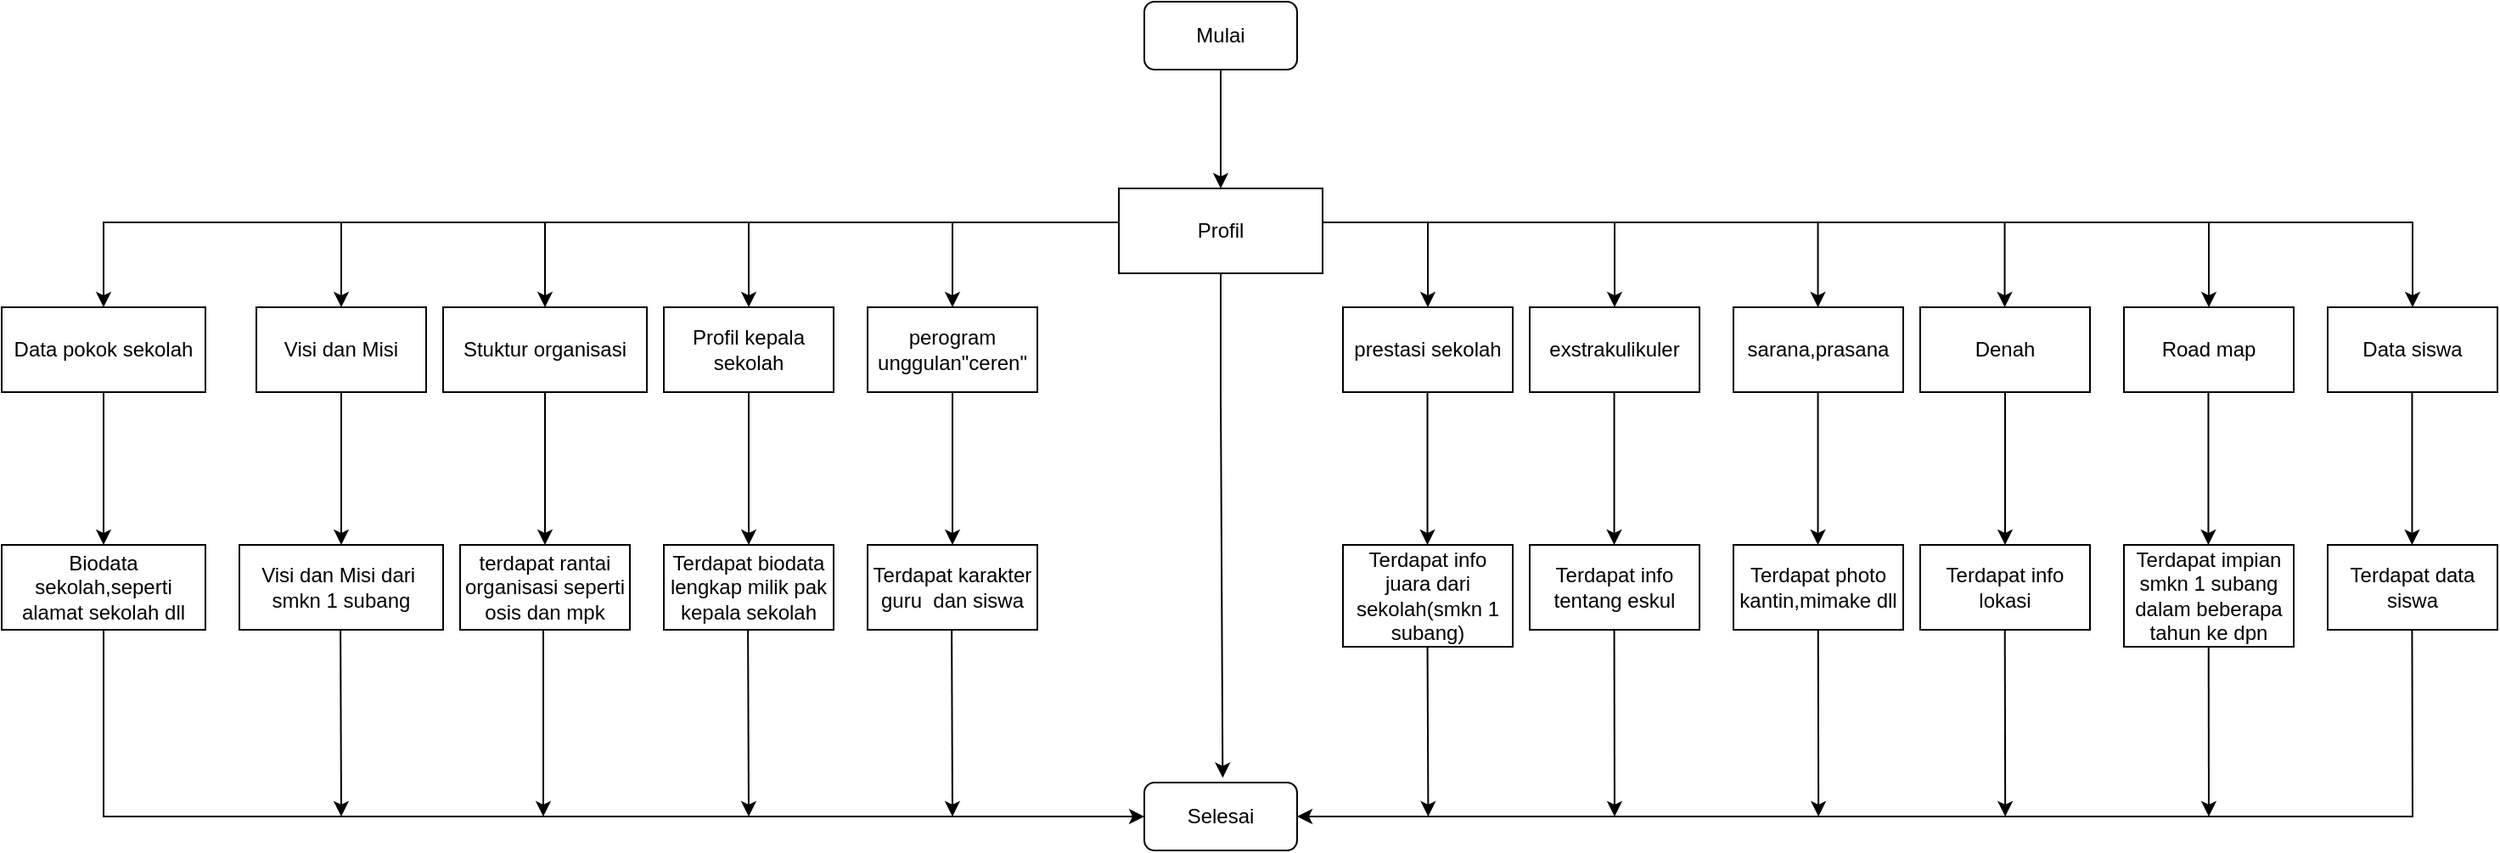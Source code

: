 <mxfile version="20.5.3" type="google"><diagram id="C5RBs43oDa-KdzZeNtuy" name="Page-1"><mxGraphModel grid="1" page="1" gridSize="10" guides="1" tooltips="1" connect="1" arrows="1" fold="1" pageScale="1" pageWidth="827" pageHeight="1169" math="0" shadow="0"><root><mxCell id="WIyWlLk6GJQsqaUBKTNV-0"/><mxCell id="WIyWlLk6GJQsqaUBKTNV-1" parent="WIyWlLk6GJQsqaUBKTNV-0"/><mxCell id="A2_Gz6KpiyEQgrbDYS3C-25" style="edgeStyle=orthogonalEdgeStyle;rounded=0;orthogonalLoop=1;jettySize=auto;html=1;exitX=1;exitY=0.5;exitDx=0;exitDy=0;" edge="1" parent="WIyWlLk6GJQsqaUBKTNV-1" source="A2_Gz6KpiyEQgrbDYS3C-6"><mxGeometry relative="1" as="geometry"><mxPoint x="1100" y="240" as="targetPoint"/><Array as="points"><mxPoint x="458" y="190"/><mxPoint x="1100" y="190"/></Array></mxGeometry></mxCell><mxCell id="A2_Gz6KpiyEQgrbDYS3C-56" value="" style="edgeStyle=none;rounded=0;orthogonalLoop=1;jettySize=auto;html=1;entryX=0.513;entryY=-0.07;entryDx=0;entryDy=0;entryPerimeter=0;" edge="1" parent="WIyWlLk6GJQsqaUBKTNV-1" source="A2_Gz6KpiyEQgrbDYS3C-6" target="A2_Gz6KpiyEQgrbDYS3C-23"><mxGeometry relative="1" as="geometry"><mxPoint x="400" y="430" as="targetPoint"/><Array as="points"><mxPoint x="398" y="290"/></Array></mxGeometry></mxCell><mxCell id="A2_Gz6KpiyEQgrbDYS3C-6" value="Profil" style="rounded=0;whiteSpace=wrap;html=1;" vertex="1" parent="WIyWlLk6GJQsqaUBKTNV-1"><mxGeometry x="338" y="170" width="120" height="50" as="geometry"/></mxCell><mxCell id="A2_Gz6KpiyEQgrbDYS3C-7" value="" style="edgeStyle=orthogonalEdgeStyle;rounded=0;orthogonalLoop=1;jettySize=auto;html=1;" edge="1" parent="WIyWlLk6GJQsqaUBKTNV-1" source="WIyWlLk6GJQsqaUBKTNV-3" target="A2_Gz6KpiyEQgrbDYS3C-6"><mxGeometry relative="1" as="geometry"/></mxCell><mxCell id="WIyWlLk6GJQsqaUBKTNV-3" value="Mulai" style="rounded=1;whiteSpace=wrap;html=1;fontSize=12;glass=0;strokeWidth=1;shadow=0;" vertex="1" parent="WIyWlLk6GJQsqaUBKTNV-1"><mxGeometry x="353" y="60" width="90" height="40" as="geometry"/></mxCell><mxCell id="A2_Gz6KpiyEQgrbDYS3C-9" value="" style="edgeStyle=orthogonalEdgeStyle;rounded=0;orthogonalLoop=1;jettySize=auto;html=1;" edge="1" parent="WIyWlLk6GJQsqaUBKTNV-1" source="A2_Gz6KpiyEQgrbDYS3C-6"><mxGeometry relative="1" as="geometry"><mxPoint x="-260" y="240" as="targetPoint"/><Array as="points"><mxPoint x="-260" y="190"/></Array></mxGeometry></mxCell><mxCell id="A2_Gz6KpiyEQgrbDYS3C-13" value="" style="edgeStyle=orthogonalEdgeStyle;rounded=0;orthogonalLoop=1;jettySize=auto;html=1;" edge="1" parent="WIyWlLk6GJQsqaUBKTNV-1" source="A2_Gz6KpiyEQgrbDYS3C-11" target="A2_Gz6KpiyEQgrbDYS3C-12"><mxGeometry relative="1" as="geometry"/></mxCell><mxCell id="A2_Gz6KpiyEQgrbDYS3C-11" value="Data pokok sekolah" style="rounded=0;whiteSpace=wrap;html=1;" vertex="1" parent="WIyWlLk6GJQsqaUBKTNV-1"><mxGeometry x="-320" y="240" width="120" height="50" as="geometry"/></mxCell><mxCell id="A2_Gz6KpiyEQgrbDYS3C-12" value="Biodata sekolah,seperti alamat sekolah dll" style="rounded=0;whiteSpace=wrap;html=1;" vertex="1" parent="WIyWlLk6GJQsqaUBKTNV-1"><mxGeometry x="-320" y="380" width="120" height="50" as="geometry"/></mxCell><mxCell id="A2_Gz6KpiyEQgrbDYS3C-23" value="Selesai" style="rounded=1;whiteSpace=wrap;html=1;fontSize=12;glass=0;strokeWidth=1;shadow=0;" vertex="1" parent="WIyWlLk6GJQsqaUBKTNV-1"><mxGeometry x="353" y="520" width="90" height="40" as="geometry"/></mxCell><mxCell id="A2_Gz6KpiyEQgrbDYS3C-47" value="" style="edgeStyle=none;rounded=0;orthogonalLoop=1;jettySize=auto;html=1;" edge="1" parent="WIyWlLk6GJQsqaUBKTNV-1" source="A2_Gz6KpiyEQgrbDYS3C-32" target="A2_Gz6KpiyEQgrbDYS3C-46"><mxGeometry relative="1" as="geometry"/></mxCell><mxCell id="A2_Gz6KpiyEQgrbDYS3C-32" value="Stuktur organisasi" style="rounded=0;whiteSpace=wrap;html=1;" vertex="1" parent="WIyWlLk6GJQsqaUBKTNV-1"><mxGeometry x="-60" y="240" width="120" height="50" as="geometry"/></mxCell><mxCell id="A2_Gz6KpiyEQgrbDYS3C-40" value="" style="endArrow=classic;html=1;rounded=0;entryX=0.5;entryY=0;entryDx=0;entryDy=0;" edge="1" parent="WIyWlLk6GJQsqaUBKTNV-1" target="A2_Gz6KpiyEQgrbDYS3C-42"><mxGeometry width="50" height="50" relative="1" as="geometry"><mxPoint x="-120" y="190" as="sourcePoint"/><mxPoint y="230" as="targetPoint"/><Array as="points"><mxPoint x="-120" y="210"/><mxPoint x="-120" y="220"/></Array></mxGeometry></mxCell><mxCell id="A2_Gz6KpiyEQgrbDYS3C-41" value="" style="endArrow=classic;html=1;rounded=0;" edge="1" parent="WIyWlLk6GJQsqaUBKTNV-1"><mxGeometry width="50" height="50" relative="1" as="geometry"><mxPoint y="190" as="sourcePoint"/><mxPoint y="240" as="targetPoint"/><Array as="points"><mxPoint y="220"/></Array></mxGeometry></mxCell><mxCell id="A2_Gz6KpiyEQgrbDYS3C-45" value="" style="edgeStyle=none;rounded=0;orthogonalLoop=1;jettySize=auto;html=1;" edge="1" parent="WIyWlLk6GJQsqaUBKTNV-1" source="A2_Gz6KpiyEQgrbDYS3C-42" target="A2_Gz6KpiyEQgrbDYS3C-44"><mxGeometry relative="1" as="geometry"/></mxCell><mxCell id="A2_Gz6KpiyEQgrbDYS3C-42" value="Visi dan Misi" style="rounded=0;whiteSpace=wrap;html=1;" vertex="1" parent="WIyWlLk6GJQsqaUBKTNV-1"><mxGeometry x="-170" y="240" width="100" height="50" as="geometry"/></mxCell><mxCell id="A2_Gz6KpiyEQgrbDYS3C-43" value="" style="endArrow=classic;html=1;rounded=0;" edge="1" parent="WIyWlLk6GJQsqaUBKTNV-1"><mxGeometry width="50" height="50" relative="1" as="geometry"><mxPoint x="120" y="190" as="sourcePoint"/><mxPoint x="120" y="240" as="targetPoint"/><Array as="points"><mxPoint x="120" y="220"/></Array></mxGeometry></mxCell><mxCell id="A2_Gz6KpiyEQgrbDYS3C-44" value="Visi dan Misi dari&amp;nbsp; smkn 1 subang" style="rounded=0;whiteSpace=wrap;html=1;" vertex="1" parent="WIyWlLk6GJQsqaUBKTNV-1"><mxGeometry x="-180" y="380" width="120" height="50" as="geometry"/></mxCell><mxCell id="A2_Gz6KpiyEQgrbDYS3C-46" value="terdapat rantai organisasi seperti osis dan mpk" style="rounded=0;whiteSpace=wrap;html=1;" vertex="1" parent="WIyWlLk6GJQsqaUBKTNV-1"><mxGeometry x="-50" y="380" width="100" height="50" as="geometry"/></mxCell><mxCell id="A2_Gz6KpiyEQgrbDYS3C-50" value="" style="edgeStyle=none;rounded=0;orthogonalLoop=1;jettySize=auto;html=1;" edge="1" parent="WIyWlLk6GJQsqaUBKTNV-1" source="A2_Gz6KpiyEQgrbDYS3C-48" target="A2_Gz6KpiyEQgrbDYS3C-49"><mxGeometry relative="1" as="geometry"/></mxCell><mxCell id="A2_Gz6KpiyEQgrbDYS3C-48" value="Profil kepala sekolah" style="rounded=0;whiteSpace=wrap;html=1;" vertex="1" parent="WIyWlLk6GJQsqaUBKTNV-1"><mxGeometry x="70" y="240" width="100" height="50" as="geometry"/></mxCell><mxCell id="A2_Gz6KpiyEQgrbDYS3C-49" value="Terdapat biodata lengkap milik pak kepala sekolah" style="whiteSpace=wrap;html=1;rounded=0;" vertex="1" parent="WIyWlLk6GJQsqaUBKTNV-1"><mxGeometry x="70" y="380" width="100" height="50" as="geometry"/></mxCell><mxCell id="A2_Gz6KpiyEQgrbDYS3C-51" value="" style="endArrow=classic;html=1;rounded=0;" edge="1" parent="WIyWlLk6GJQsqaUBKTNV-1"><mxGeometry width="50" height="50" relative="1" as="geometry"><mxPoint x="240" y="190" as="sourcePoint"/><mxPoint x="240" y="240" as="targetPoint"/><Array as="points"><mxPoint x="240" y="220"/></Array></mxGeometry></mxCell><mxCell id="A2_Gz6KpiyEQgrbDYS3C-54" value="" style="edgeStyle=none;rounded=0;orthogonalLoop=1;jettySize=auto;html=1;" edge="1" parent="WIyWlLk6GJQsqaUBKTNV-1" source="A2_Gz6KpiyEQgrbDYS3C-52" target="A2_Gz6KpiyEQgrbDYS3C-53"><mxGeometry relative="1" as="geometry"/></mxCell><mxCell id="A2_Gz6KpiyEQgrbDYS3C-52" value="perogram unggulan&quot;ceren&quot;" style="rounded=0;whiteSpace=wrap;html=1;" vertex="1" parent="WIyWlLk6GJQsqaUBKTNV-1"><mxGeometry x="190" y="240" width="100" height="50" as="geometry"/></mxCell><mxCell id="A2_Gz6KpiyEQgrbDYS3C-53" value="Terdapat karakter guru&amp;nbsp; dan siswa" style="rounded=0;whiteSpace=wrap;html=1;" vertex="1" parent="WIyWlLk6GJQsqaUBKTNV-1"><mxGeometry x="190" y="380" width="100" height="50" as="geometry"/></mxCell><mxCell id="A2_Gz6KpiyEQgrbDYS3C-57" value="Data siswa" style="rounded=0;whiteSpace=wrap;html=1;" vertex="1" parent="WIyWlLk6GJQsqaUBKTNV-1"><mxGeometry x="1050" y="240" width="100" height="50" as="geometry"/></mxCell><mxCell id="A2_Gz6KpiyEQgrbDYS3C-58" value="" style="endArrow=classic;html=1;rounded=0;" edge="1" parent="WIyWlLk6GJQsqaUBKTNV-1"><mxGeometry width="50" height="50" relative="1" as="geometry"><mxPoint x="980" y="190" as="sourcePoint"/><mxPoint x="980" y="240" as="targetPoint"/><Array as="points"><mxPoint x="980" y="220"/></Array></mxGeometry></mxCell><mxCell id="A2_Gz6KpiyEQgrbDYS3C-59" value="Road map" style="rounded=0;whiteSpace=wrap;html=1;" vertex="1" parent="WIyWlLk6GJQsqaUBKTNV-1"><mxGeometry x="930" y="240" width="100" height="50" as="geometry"/></mxCell><mxCell id="A2_Gz6KpiyEQgrbDYS3C-60" value="" style="endArrow=classic;html=1;rounded=0;" edge="1" parent="WIyWlLk6GJQsqaUBKTNV-1"><mxGeometry width="50" height="50" relative="1" as="geometry"><mxPoint x="749.77" y="190" as="sourcePoint"/><mxPoint x="749.77" y="240" as="targetPoint"/><Array as="points"><mxPoint x="749.77" y="220"/></Array></mxGeometry></mxCell><mxCell id="A2_Gz6KpiyEQgrbDYS3C-62" value="" style="edgeStyle=none;rounded=0;orthogonalLoop=1;jettySize=auto;html=1;" edge="1" parent="WIyWlLk6GJQsqaUBKTNV-1"><mxGeometry relative="1" as="geometry"><mxPoint x="1099.73" y="290" as="sourcePoint"/><mxPoint x="1099.73" y="380" as="targetPoint"/></mxGeometry></mxCell><mxCell id="A2_Gz6KpiyEQgrbDYS3C-63" value="" style="edgeStyle=none;rounded=0;orthogonalLoop=1;jettySize=auto;html=1;" edge="1" parent="WIyWlLk6GJQsqaUBKTNV-1"><mxGeometry relative="1" as="geometry"><mxPoint x="979.73" y="290" as="sourcePoint"/><mxPoint x="979.73" y="380" as="targetPoint"/></mxGeometry></mxCell><mxCell id="A2_Gz6KpiyEQgrbDYS3C-64" value="Terdapat data siswa" style="rounded=0;whiteSpace=wrap;html=1;" vertex="1" parent="WIyWlLk6GJQsqaUBKTNV-1"><mxGeometry x="1050" y="380" width="100" height="50" as="geometry"/></mxCell><mxCell id="A2_Gz6KpiyEQgrbDYS3C-65" value="Terdapat impian smkn 1 subang dalam beberapa tahun ke dpn" style="rounded=0;whiteSpace=wrap;html=1;" vertex="1" parent="WIyWlLk6GJQsqaUBKTNV-1"><mxGeometry x="930" y="380" width="100" height="60" as="geometry"/></mxCell><mxCell id="A2_Gz6KpiyEQgrbDYS3C-68" value="" style="edgeStyle=none;rounded=0;orthogonalLoop=1;jettySize=auto;html=1;" edge="1" parent="WIyWlLk6GJQsqaUBKTNV-1" source="A2_Gz6KpiyEQgrbDYS3C-66" target="A2_Gz6KpiyEQgrbDYS3C-67"><mxGeometry relative="1" as="geometry"/></mxCell><mxCell id="A2_Gz6KpiyEQgrbDYS3C-66" value="Denah" style="rounded=0;whiteSpace=wrap;html=1;" vertex="1" parent="WIyWlLk6GJQsqaUBKTNV-1"><mxGeometry x="810" y="240" width="100" height="50" as="geometry"/></mxCell><mxCell id="A2_Gz6KpiyEQgrbDYS3C-67" value="Terdapat info lokasi" style="rounded=0;whiteSpace=wrap;html=1;" vertex="1" parent="WIyWlLk6GJQsqaUBKTNV-1"><mxGeometry x="810" y="380" width="100" height="50" as="geometry"/></mxCell><mxCell id="A2_Gz6KpiyEQgrbDYS3C-70" value="" style="edgeStyle=orthogonalEdgeStyle;rounded=0;orthogonalLoop=1;jettySize=auto;html=1;" edge="1" parent="WIyWlLk6GJQsqaUBKTNV-1" target="A2_Gz6KpiyEQgrbDYS3C-23"><mxGeometry relative="1" as="geometry"><mxPoint x="-260" y="430" as="sourcePoint"/><mxPoint x="340.21" y="540" as="targetPoint"/><Array as="points"><mxPoint x="-260" y="470"/><mxPoint x="-260" y="470"/><mxPoint x="-260" y="540"/></Array></mxGeometry></mxCell><mxCell id="A2_Gz6KpiyEQgrbDYS3C-72" value="" style="edgeStyle=none;rounded=0;orthogonalLoop=1;jettySize=auto;html=1;" edge="1" parent="WIyWlLk6GJQsqaUBKTNV-1"><mxGeometry relative="1" as="geometry"><mxPoint x="-120.45" y="430" as="sourcePoint"/><mxPoint x="-120" y="540" as="targetPoint"/></mxGeometry></mxCell><mxCell id="A2_Gz6KpiyEQgrbDYS3C-74" value="" style="edgeStyle=none;rounded=0;orthogonalLoop=1;jettySize=auto;html=1;" edge="1" parent="WIyWlLk6GJQsqaUBKTNV-1"><mxGeometry relative="1" as="geometry"><mxPoint x="-1.0" y="430" as="sourcePoint"/><mxPoint x="-1" y="540" as="targetPoint"/></mxGeometry></mxCell><mxCell id="A2_Gz6KpiyEQgrbDYS3C-75" value="" style="edgeStyle=none;rounded=0;orthogonalLoop=1;jettySize=auto;html=1;" edge="1" parent="WIyWlLk6GJQsqaUBKTNV-1"><mxGeometry relative="1" as="geometry"><mxPoint x="119.55" y="430" as="sourcePoint"/><mxPoint x="120" y="540" as="targetPoint"/></mxGeometry></mxCell><mxCell id="A2_Gz6KpiyEQgrbDYS3C-76" value="" style="edgeStyle=none;rounded=0;orthogonalLoop=1;jettySize=auto;html=1;" edge="1" parent="WIyWlLk6GJQsqaUBKTNV-1"><mxGeometry relative="1" as="geometry"><mxPoint x="239.55" y="430" as="sourcePoint"/><mxPoint x="240" y="540" as="targetPoint"/></mxGeometry></mxCell><mxCell id="A2_Gz6KpiyEQgrbDYS3C-78" value="" style="endArrow=classic;html=1;rounded=0;" edge="1" parent="WIyWlLk6GJQsqaUBKTNV-1"><mxGeometry width="50" height="50" relative="1" as="geometry"><mxPoint x="859.77" y="190.0" as="sourcePoint"/><mxPoint x="859.77" y="240" as="targetPoint"/><Array as="points"><mxPoint x="859.77" y="220"/></Array></mxGeometry></mxCell><mxCell id="A2_Gz6KpiyEQgrbDYS3C-79" value="sarana,prasana" style="rounded=0;whiteSpace=wrap;html=1;" vertex="1" parent="WIyWlLk6GJQsqaUBKTNV-1"><mxGeometry x="700" y="240" width="100" height="50" as="geometry"/></mxCell><mxCell id="A2_Gz6KpiyEQgrbDYS3C-80" value="Terdapat photo kantin,mimake dll" style="rounded=0;whiteSpace=wrap;html=1;" vertex="1" parent="WIyWlLk6GJQsqaUBKTNV-1"><mxGeometry x="700" y="380" width="100" height="50" as="geometry"/></mxCell><mxCell id="A2_Gz6KpiyEQgrbDYS3C-81" value="" style="edgeStyle=none;rounded=0;orthogonalLoop=1;jettySize=auto;html=1;" edge="1" parent="WIyWlLk6GJQsqaUBKTNV-1"><mxGeometry relative="1" as="geometry"><mxPoint x="749.77" y="290" as="sourcePoint"/><mxPoint x="749.77" y="380" as="targetPoint"/></mxGeometry></mxCell><mxCell id="A2_Gz6KpiyEQgrbDYS3C-82" value="" style="endArrow=classic;html=1;rounded=0;" edge="1" parent="WIyWlLk6GJQsqaUBKTNV-1"><mxGeometry width="50" height="50" relative="1" as="geometry"><mxPoint x="630" y="190.0" as="sourcePoint"/><mxPoint x="630" y="240" as="targetPoint"/><Array as="points"><mxPoint x="630" y="220"/></Array></mxGeometry></mxCell><mxCell id="A2_Gz6KpiyEQgrbDYS3C-83" value="exstrakulikuler" style="rounded=0;whiteSpace=wrap;html=1;" vertex="1" parent="WIyWlLk6GJQsqaUBKTNV-1"><mxGeometry x="580" y="240" width="100" height="50" as="geometry"/></mxCell><mxCell id="A2_Gz6KpiyEQgrbDYS3C-84" value="Terdapat info tentang eskul" style="rounded=0;whiteSpace=wrap;html=1;" vertex="1" parent="WIyWlLk6GJQsqaUBKTNV-1"><mxGeometry x="580" y="380" width="100" height="50" as="geometry"/></mxCell><mxCell id="A2_Gz6KpiyEQgrbDYS3C-85" value="" style="edgeStyle=none;rounded=0;orthogonalLoop=1;jettySize=auto;html=1;" edge="1" parent="WIyWlLk6GJQsqaUBKTNV-1"><mxGeometry relative="1" as="geometry"><mxPoint x="629.77" y="290" as="sourcePoint"/><mxPoint x="629.77" y="380" as="targetPoint"/></mxGeometry></mxCell><mxCell id="A2_Gz6KpiyEQgrbDYS3C-86" value="prestasi sekolah" style="rounded=0;whiteSpace=wrap;html=1;" vertex="1" parent="WIyWlLk6GJQsqaUBKTNV-1"><mxGeometry x="470" y="240" width="100" height="50" as="geometry"/></mxCell><mxCell id="A2_Gz6KpiyEQgrbDYS3C-87" value="" style="endArrow=classic;html=1;rounded=0;" edge="1" parent="WIyWlLk6GJQsqaUBKTNV-1"><mxGeometry width="50" height="50" relative="1" as="geometry"><mxPoint x="520" y="190.0" as="sourcePoint"/><mxPoint x="520" y="240" as="targetPoint"/><Array as="points"><mxPoint x="520" y="220"/></Array></mxGeometry></mxCell><mxCell id="A2_Gz6KpiyEQgrbDYS3C-88" value="" style="edgeStyle=none;rounded=0;orthogonalLoop=1;jettySize=auto;html=1;" edge="1" parent="WIyWlLk6GJQsqaUBKTNV-1"><mxGeometry relative="1" as="geometry"><mxPoint x="519.77" y="290" as="sourcePoint"/><mxPoint x="519.77" y="380" as="targetPoint"/></mxGeometry></mxCell><mxCell id="A2_Gz6KpiyEQgrbDYS3C-89" value="Terdapat info juara dari sekolah(smkn 1 subang)" style="rounded=0;whiteSpace=wrap;html=1;" vertex="1" parent="WIyWlLk6GJQsqaUBKTNV-1"><mxGeometry x="470" y="380" width="100" height="60" as="geometry"/></mxCell><mxCell id="A2_Gz6KpiyEQgrbDYS3C-90" value="" style="edgeStyle=none;rounded=0;orthogonalLoop=1;jettySize=auto;html=1;entryX=1;entryY=0.5;entryDx=0;entryDy=0;" edge="1" parent="WIyWlLk6GJQsqaUBKTNV-1" target="A2_Gz6KpiyEQgrbDYS3C-23"><mxGeometry relative="1" as="geometry"><mxPoint x="1099.71" y="430" as="sourcePoint"/><mxPoint x="780" y="550" as="targetPoint"/><Array as="points"><mxPoint x="1100" y="540"/></Array></mxGeometry></mxCell><mxCell id="A2_Gz6KpiyEQgrbDYS3C-92" value="" style="edgeStyle=none;rounded=0;orthogonalLoop=1;jettySize=auto;html=1;" edge="1" parent="WIyWlLk6GJQsqaUBKTNV-1"><mxGeometry relative="1" as="geometry"><mxPoint x="519.78" y="440" as="sourcePoint"/><mxPoint x="520.23" y="540" as="targetPoint"/></mxGeometry></mxCell><mxCell id="A2_Gz6KpiyEQgrbDYS3C-93" value="" style="edgeStyle=none;rounded=0;orthogonalLoop=1;jettySize=auto;html=1;" edge="1" parent="WIyWlLk6GJQsqaUBKTNV-1"><mxGeometry relative="1" as="geometry"><mxPoint x="629.77" y="430.0" as="sourcePoint"/><mxPoint x="630" y="540" as="targetPoint"/></mxGeometry></mxCell><mxCell id="A2_Gz6KpiyEQgrbDYS3C-94" value="" style="edgeStyle=none;rounded=0;orthogonalLoop=1;jettySize=auto;html=1;" edge="1" parent="WIyWlLk6GJQsqaUBKTNV-1"><mxGeometry relative="1" as="geometry"><mxPoint x="749.86" y="430.0" as="sourcePoint"/><mxPoint x="750.09" y="540.0" as="targetPoint"/></mxGeometry></mxCell><mxCell id="A2_Gz6KpiyEQgrbDYS3C-95" value="" style="edgeStyle=none;rounded=0;orthogonalLoop=1;jettySize=auto;html=1;" edge="1" parent="WIyWlLk6GJQsqaUBKTNV-1"><mxGeometry relative="1" as="geometry"><mxPoint x="979.86" y="440.0" as="sourcePoint"/><mxPoint x="980" y="540" as="targetPoint"/></mxGeometry></mxCell><mxCell id="A2_Gz6KpiyEQgrbDYS3C-96" value="" style="edgeStyle=none;rounded=0;orthogonalLoop=1;jettySize=auto;html=1;" edge="1" parent="WIyWlLk6GJQsqaUBKTNV-1"><mxGeometry relative="1" as="geometry"><mxPoint x="859.86" y="430.0" as="sourcePoint"/><mxPoint x="860.09" y="540.0" as="targetPoint"/></mxGeometry></mxCell></root></mxGraphModel></diagram></mxfile>